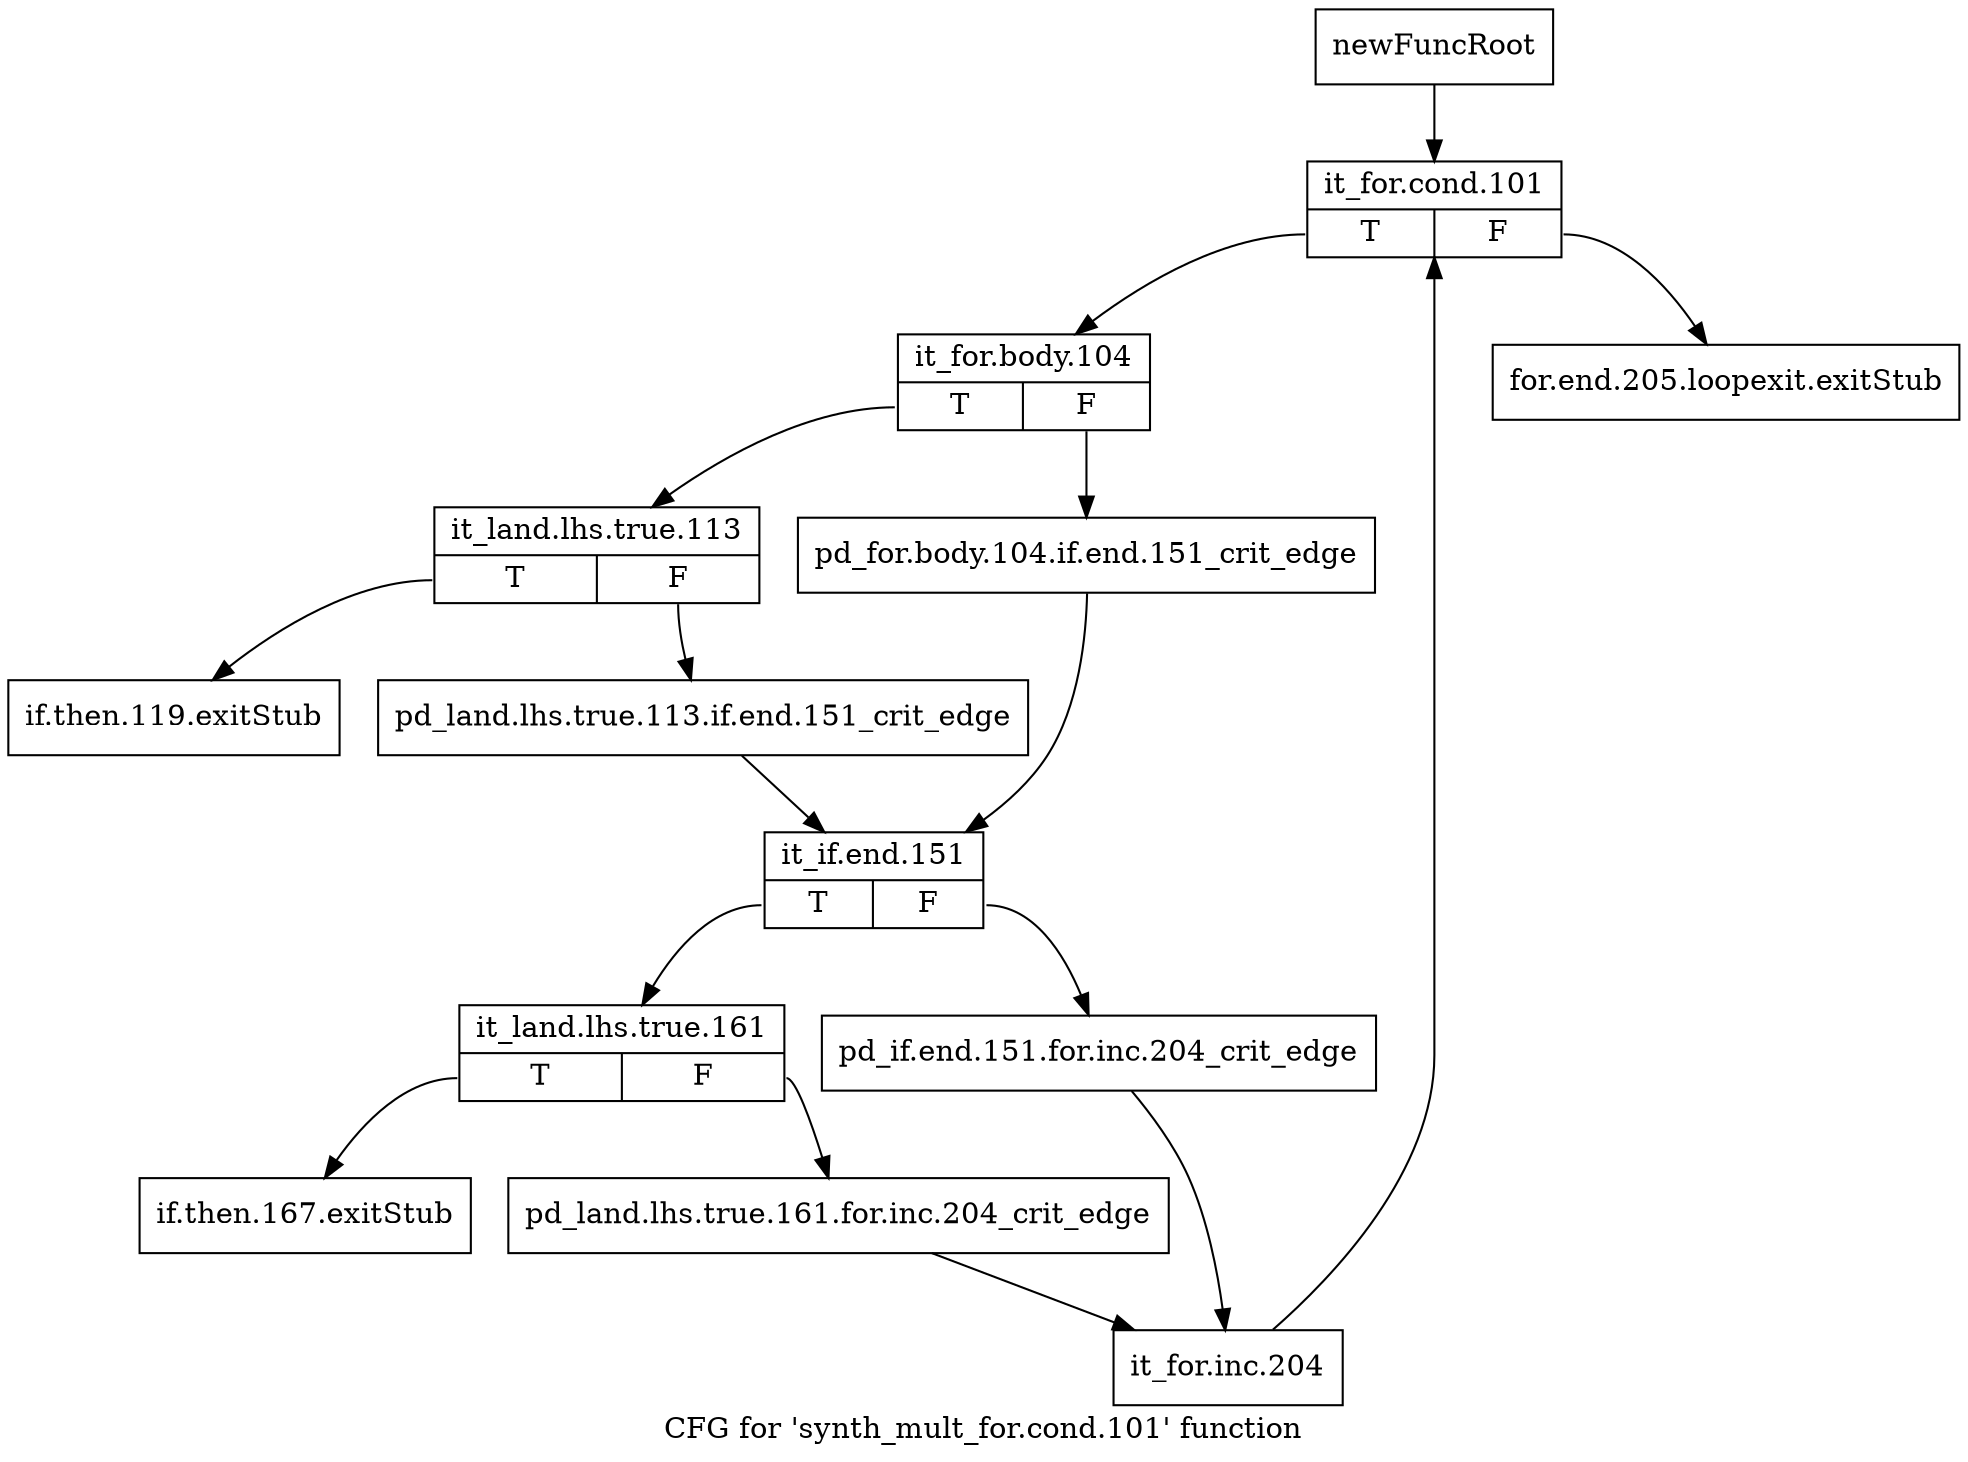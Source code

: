 digraph "CFG for 'synth_mult_for.cond.101' function" {
	label="CFG for 'synth_mult_for.cond.101' function";

	Node0xad30a50 [shape=record,label="{newFuncRoot}"];
	Node0xad30a50 -> Node0xad30b90;
	Node0xad30aa0 [shape=record,label="{for.end.205.loopexit.exitStub}"];
	Node0xad30af0 [shape=record,label="{if.then.119.exitStub}"];
	Node0xad30b40 [shape=record,label="{if.then.167.exitStub}"];
	Node0xad30b90 [shape=record,label="{it_for.cond.101|{<s0>T|<s1>F}}"];
	Node0xad30b90:s0 -> Node0xad30be0;
	Node0xad30b90:s1 -> Node0xad30aa0;
	Node0xad30be0 [shape=record,label="{it_for.body.104|{<s0>T|<s1>F}}"];
	Node0xad30be0:s0 -> Node0xad30c80;
	Node0xad30be0:s1 -> Node0xad30c30;
	Node0xad30c30 [shape=record,label="{pd_for.body.104.if.end.151_crit_edge}"];
	Node0xad30c30 -> Node0xad30d20;
	Node0xad30c80 [shape=record,label="{it_land.lhs.true.113|{<s0>T|<s1>F}}"];
	Node0xad30c80:s0 -> Node0xad30af0;
	Node0xad30c80:s1 -> Node0xad30cd0;
	Node0xad30cd0 [shape=record,label="{pd_land.lhs.true.113.if.end.151_crit_edge}"];
	Node0xad30cd0 -> Node0xad30d20;
	Node0xad30d20 [shape=record,label="{it_if.end.151|{<s0>T|<s1>F}}"];
	Node0xad30d20:s0 -> Node0xad30dc0;
	Node0xad30d20:s1 -> Node0xad30d70;
	Node0xad30d70 [shape=record,label="{pd_if.end.151.for.inc.204_crit_edge}"];
	Node0xad30d70 -> Node0xad30e60;
	Node0xad30dc0 [shape=record,label="{it_land.lhs.true.161|{<s0>T|<s1>F}}"];
	Node0xad30dc0:s0 -> Node0xad30b40;
	Node0xad30dc0:s1 -> Node0xad30e10;
	Node0xad30e10 [shape=record,label="{pd_land.lhs.true.161.for.inc.204_crit_edge}"];
	Node0xad30e10 -> Node0xad30e60;
	Node0xad30e60 [shape=record,label="{it_for.inc.204}"];
	Node0xad30e60 -> Node0xad30b90;
}

